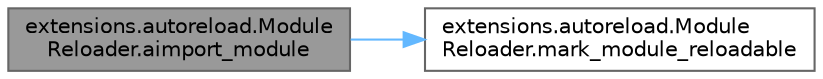 digraph "extensions.autoreload.ModuleReloader.aimport_module"
{
 // LATEX_PDF_SIZE
  bgcolor="transparent";
  edge [fontname=Helvetica,fontsize=10,labelfontname=Helvetica,labelfontsize=10];
  node [fontname=Helvetica,fontsize=10,shape=box,height=0.2,width=0.4];
  rankdir="LR";
  Node1 [id="Node000001",label="extensions.autoreload.Module\lReloader.aimport_module",height=0.2,width=0.4,color="gray40", fillcolor="grey60", style="filled", fontcolor="black",tooltip=" "];
  Node1 -> Node2 [id="edge2_Node000001_Node000002",color="steelblue1",style="solid",tooltip=" "];
  Node2 [id="Node000002",label="extensions.autoreload.Module\lReloader.mark_module_reloadable",height=0.2,width=0.4,color="grey40", fillcolor="white", style="filled",URL="$classextensions_1_1autoreload_1_1_module_reloader.html#a8c247d44c47430095d4fb4ba0bf75f29",tooltip=" "];
}
